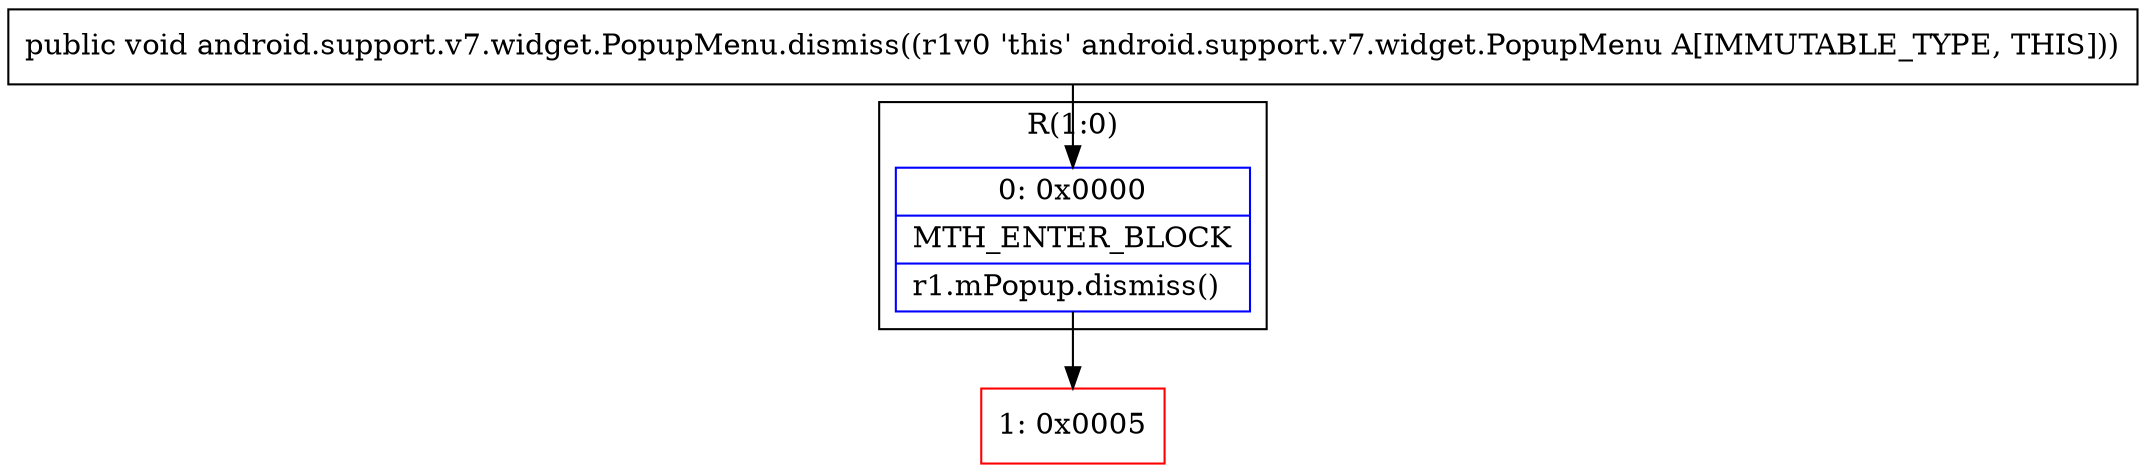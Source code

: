 digraph "CFG forandroid.support.v7.widget.PopupMenu.dismiss()V" {
subgraph cluster_Region_414232894 {
label = "R(1:0)";
node [shape=record,color=blue];
Node_0 [shape=record,label="{0\:\ 0x0000|MTH_ENTER_BLOCK\l|r1.mPopup.dismiss()\l}"];
}
Node_1 [shape=record,color=red,label="{1\:\ 0x0005}"];
MethodNode[shape=record,label="{public void android.support.v7.widget.PopupMenu.dismiss((r1v0 'this' android.support.v7.widget.PopupMenu A[IMMUTABLE_TYPE, THIS])) }"];
MethodNode -> Node_0;
Node_0 -> Node_1;
}

